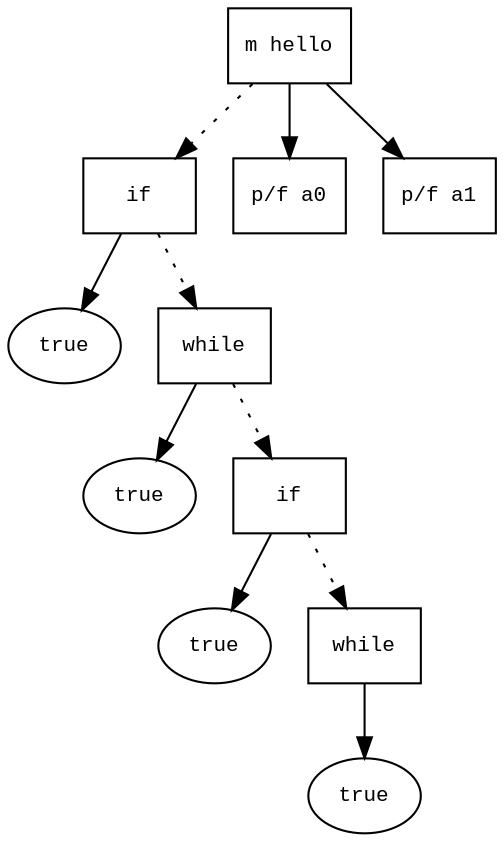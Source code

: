 digraph AST {
  graph [fontname="Times New Roman",fontsize=10];
  node  [fontname="Courier New",fontsize=10];
  edge  [fontname="Times New Roman",fontsize=10];

  node0 [label="m hello",shape=box];
  node4 [label="if",shape=box];
  node3 [label="true",shape=ellipse];
  node4->node3;
  node0 -> node4 [style=dotted];
  node6 [label="while",shape=box];
  node5 [label="true",shape=ellipse];
  node6->node5;
  node4 -> node6 [style=dotted];
  node8 [label="if",shape=box];
  node7 [label="true",shape=ellipse];
  node8->node7;
  node6 -> node8 [style=dotted];
  node10 [label="while",shape=box];
  node9 [label="true",shape=ellipse];
  node10->node9;
  node8 -> node10 [style=dotted];
  node1 [label="p/f a0",shape=box];
  node0 -> node1;
  node2 [label="p/f a1",shape=box];
  node0 -> node2;
}
